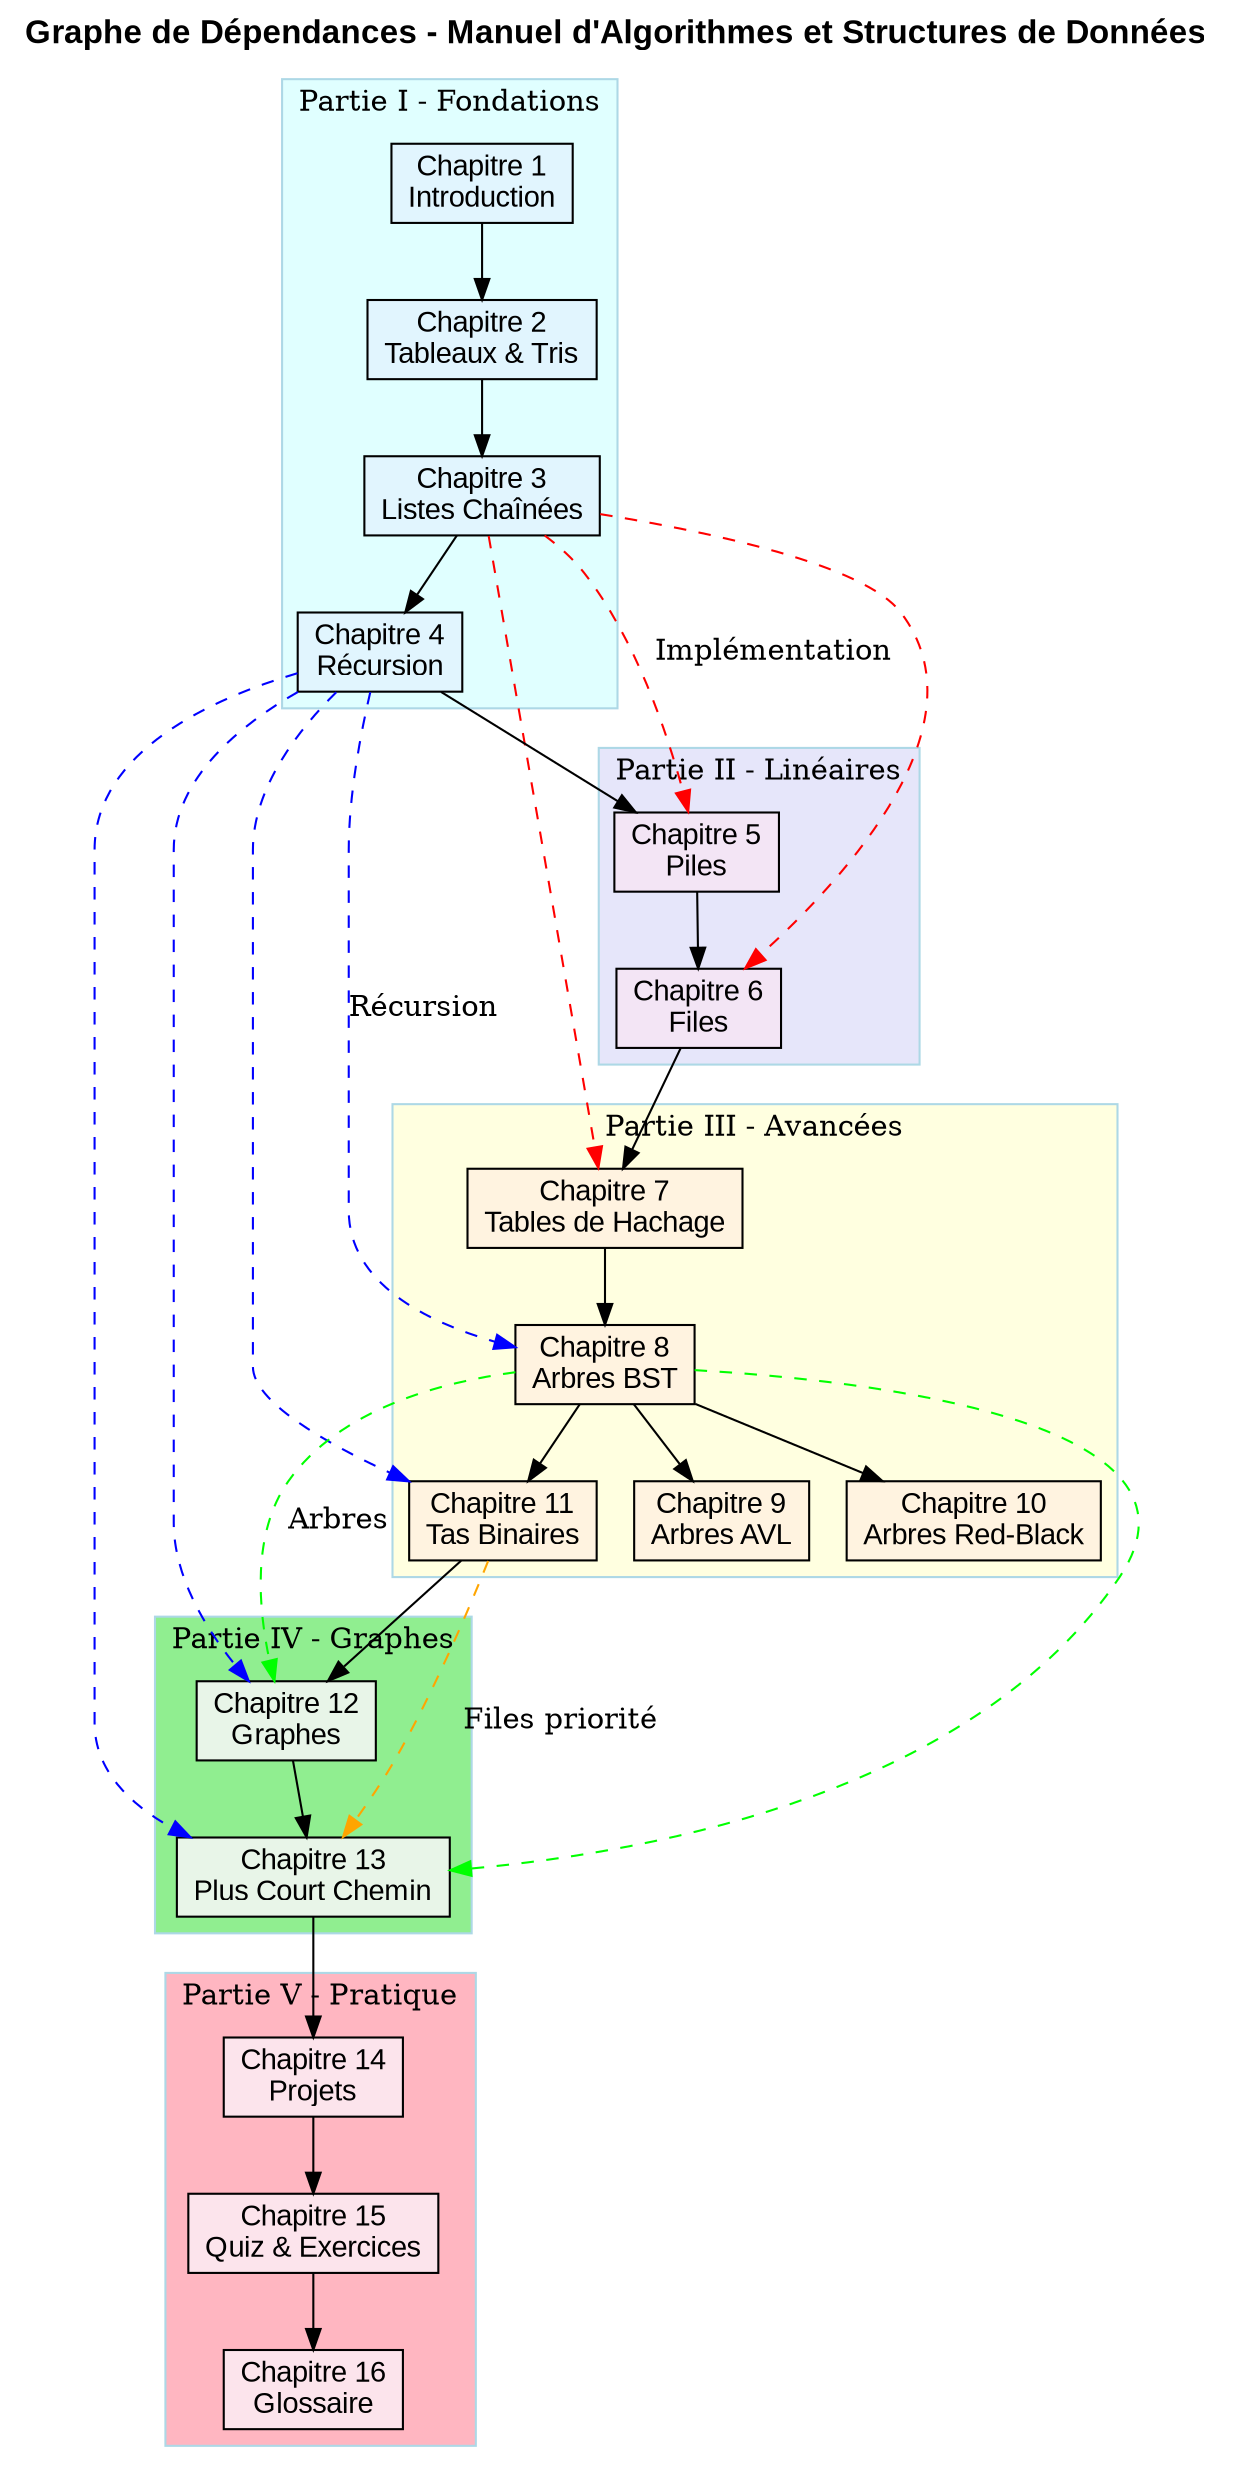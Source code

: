 // Graphe de dépendances des chapitres du livre
// Format GraphViz (DOT) - peut être visualisé avec Graphviz

digraph dependencies {
    // Configuration du graphe
    rankdir=TB;
    node [shape=box, style=filled, fontname="Arial"];

    // Nœuds colorés par section
    node [fillcolor="#e1f5fe"]; // Bleu clair - Fondations
    intro [label="Chapitre 1\nIntroduction"];
    tableaux [label="Chapitre 2\nTableaux & Tris"];

    node [fillcolor="#e1f5fe"];
    listes [label="Chapitre 3\nListes Chaînées"];

    node [fillcolor="#e1f5fe"];
    recursion [label="Chapitre 4\nRécursion"];

    node [fillcolor="#f3e5f5"]; // Violet clair - Linéaires
    piles [label="Chapitre 5\nPiles"];

    node [fillcolor="#f3e5f5"];
    files [label="Chapitre 6\nFiles"];

    node [fillcolor="#fff3e0"]; // Orange clair - Avancées
    hash [label="Chapitre 7\nTables de Hachage"];

    node [fillcolor="#fff3e0"];
    bst [label="Chapitre 8\nArbres BST"];

    node [fillcolor="#fff3e0"];
    avl [label="Chapitre 9\nArbres AVL"];

    node [fillcolor="#fff3e0"];
    redblack [label="Chapitre 10\nArbres Red-Black"];

    node [fillcolor="#fff3e0"];
    heaps [label="Chapitre 11\nTas Binaires"];

    node [fillcolor="#e8f5e8"]; // Vert clair - Graphes
    graphes [label="Chapitre 12\nGraphes"];

    node [fillcolor="#e8f5e8"];
    shortest [label="Chapitre 13\nPlus Court Chemin"];

    node [fillcolor="#fce4ec"]; // Rose clair - Pratique
    projets [label="Chapitre 14\nProjets"];

    node [fillcolor="#fce4ec"];
    quiz [label="Chapitre 15\nQuiz & Exercices"];

    node [fillcolor="#fce4ec"];
    glossaire [label="Chapitre 16\nGlossaire"];

    // Dépendances principales (flèche = "dépend de")
    intro -> tableaux;
    tableaux -> listes;
    listes -> recursion;
    recursion -> piles;
    piles -> files;
    files -> hash;
    hash -> bst;
    bst -> avl;
    bst -> redblack;
    bst -> heaps;
    heaps -> graphes;
    graphes -> shortest;
    shortest -> projets;
    projets -> quiz;
    quiz -> glossaire;

    // Dépendances transversales
    recursion -> bst [style=dashed, color=blue, label="Récursion"];
    recursion -> heaps [style=dashed, color=blue];
    recursion -> graphes [style=dashed, color=blue];
    recursion -> shortest [style=dashed, color=blue];

    listes -> piles [style=dashed, color=red, label="Implémentation"];
    listes -> files [style=dashed, color=red];
    listes -> hash [style=dashed, color=red];

    bst -> graphes [style=dashed, color=green, label="Arbres"];
    bst -> shortest [style=dashed, color=green];

    heaps -> shortest [style=dashed, color=orange, label="Files priorité"];

    // Sous-graphes pour regrouper par section
    subgraph cluster_fondations {
        label="Partie I - Fondations";
        color=lightblue;
        style=filled;
        fillcolor=lightcyan;
        intro; tableaux; listes; recursion;
    }

    subgraph cluster_lineaires {
        label="Partie II - Linéaires";
        color=lightblue;
        style=filled;
        fillcolor=lavender;
        piles; files;
    }

    subgraph cluster_avancees {
        label="Partie III - Avancées";
        color=lightblue;
        style=filled;
        fillcolor=lightyellow;
        hash; bst; avl; redblack; heaps;
    }

    subgraph cluster_graphes {
        label="Partie IV - Graphes";
        color=lightblue;
        style=filled;
        fillcolor=lightgreen;
        graphes; shortest;
    }

    subgraph cluster_pratique {
        label="Partie V - Pratique";
        color=lightblue;
        style=filled;
        fillcolor=lightpink;
        projets; quiz; glossaire;
    }

    // Métadonnées du graphe
    labelloc="t";
    label="Graphe de Dépendances - Manuel d'Algorithmes et Structures de Données";
    fontsize=16;
    fontname="Arial Bold";
}
